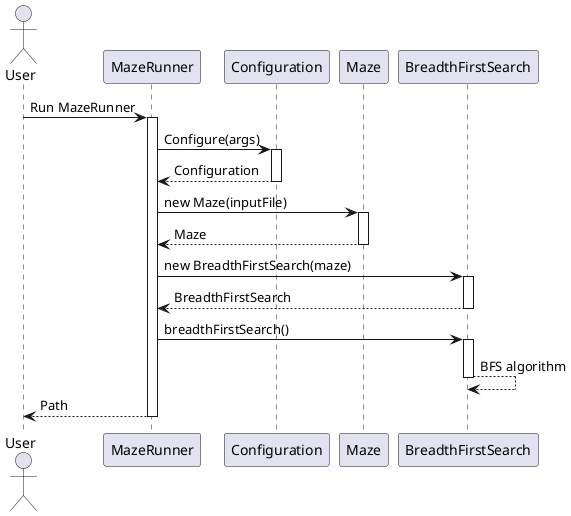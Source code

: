 @startuml sequence
actor User

User -> MazeRunner: Run MazeRunner
activate MazeRunner
MazeRunner -> Configuration: Configure(args)
activate Configuration
Configuration --> MazeRunner: Configuration
deactivate Configuration
MazeRunner -> Maze: new Maze(inputFile)
activate Maze
Maze --> MazeRunner: Maze
deactivate Maze
MazeRunner -> BreadthFirstSearch: new BreadthFirstSearch(maze)
activate BreadthFirstSearch
BreadthFirstSearch --> MazeRunner: BreadthFirstSearch
deactivate BreadthFirstSearch
MazeRunner -> BreadthFirstSearch: breadthFirstSearch()
activate BreadthFirstSearch
BreadthFirstSearch --> BreadthFirstSearch: BFS algorithm
deactivate BreadthFirstSearch
MazeRunner --> User: Path
deactivate MazeRunner
@enduml
